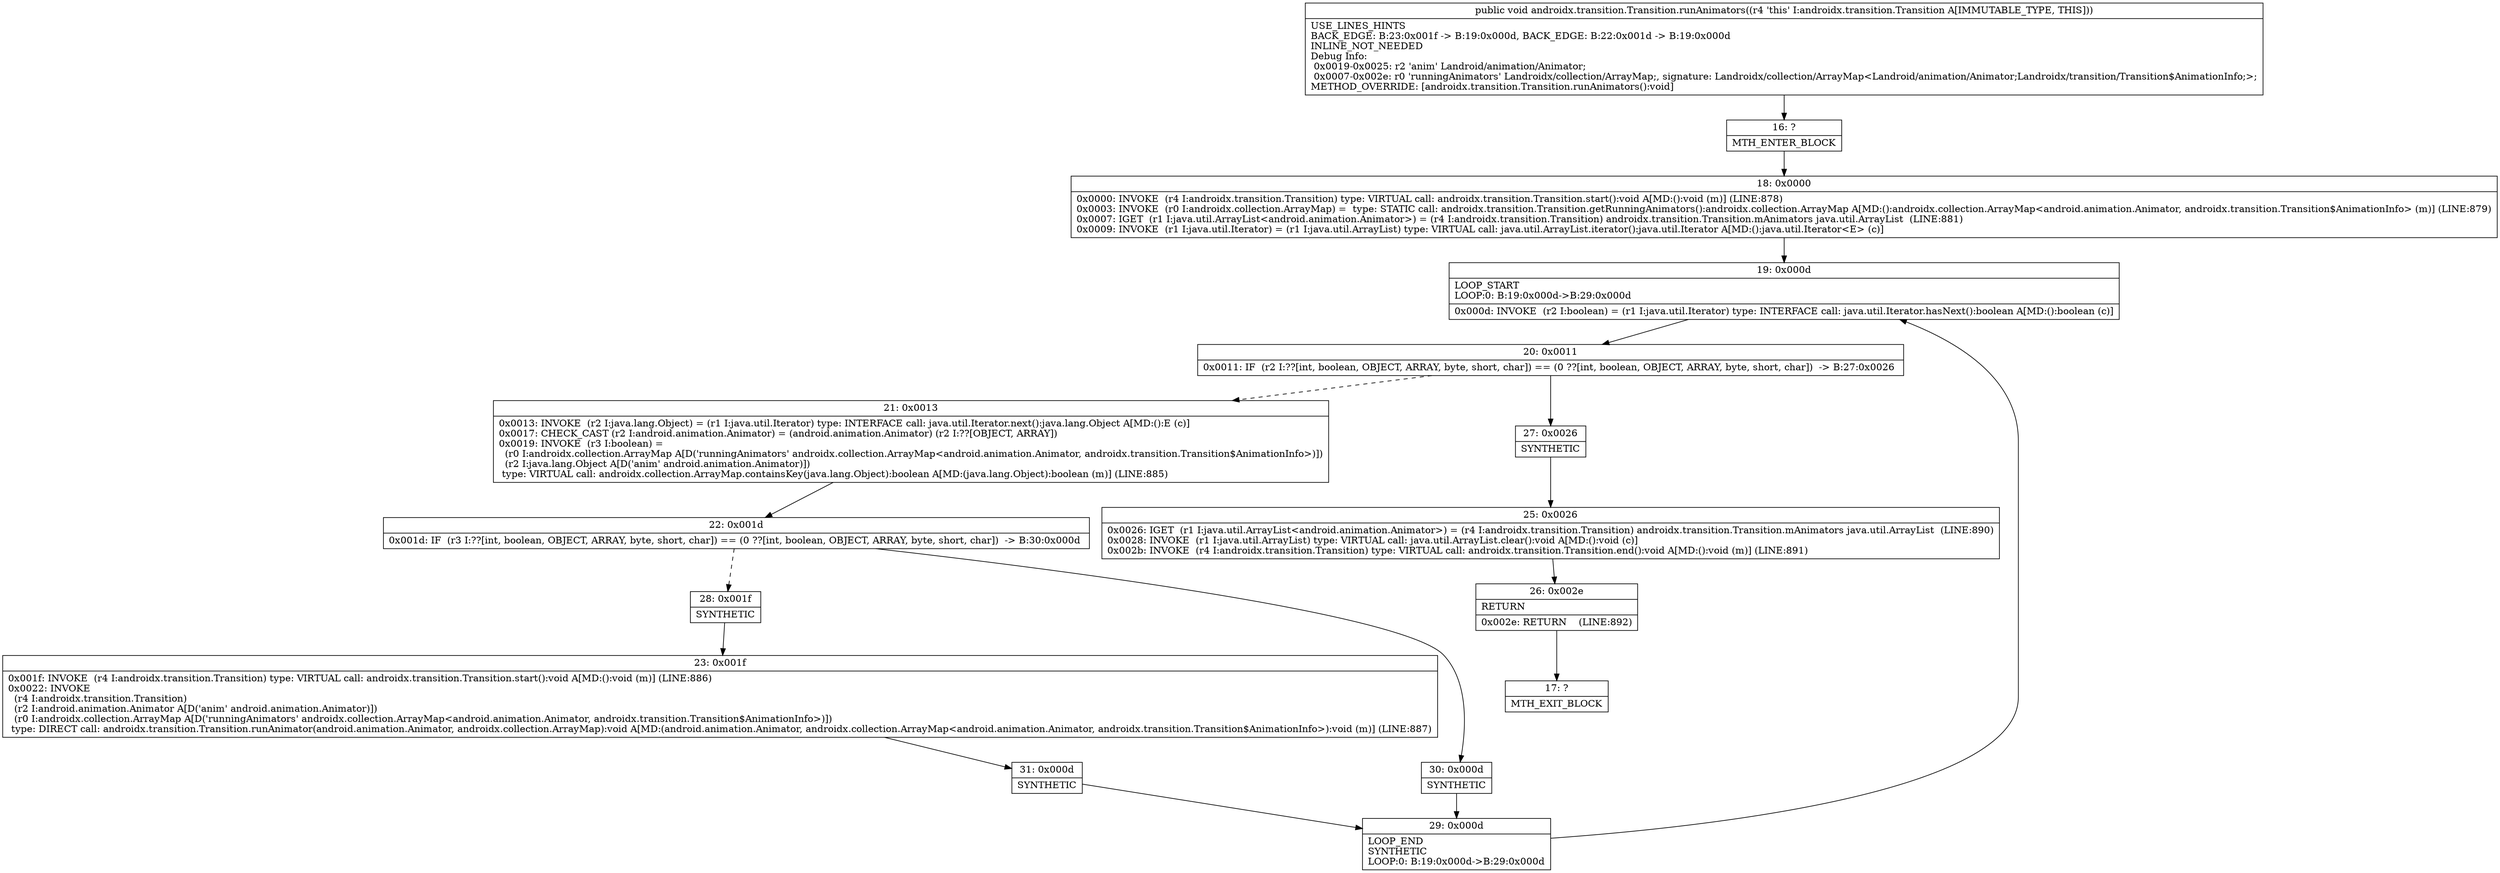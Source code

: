 digraph "CFG forandroidx.transition.Transition.runAnimators()V" {
Node_16 [shape=record,label="{16\:\ ?|MTH_ENTER_BLOCK\l}"];
Node_18 [shape=record,label="{18\:\ 0x0000|0x0000: INVOKE  (r4 I:androidx.transition.Transition) type: VIRTUAL call: androidx.transition.Transition.start():void A[MD:():void (m)] (LINE:878)\l0x0003: INVOKE  (r0 I:androidx.collection.ArrayMap) =  type: STATIC call: androidx.transition.Transition.getRunningAnimators():androidx.collection.ArrayMap A[MD:():androidx.collection.ArrayMap\<android.animation.Animator, androidx.transition.Transition$AnimationInfo\> (m)] (LINE:879)\l0x0007: IGET  (r1 I:java.util.ArrayList\<android.animation.Animator\>) = (r4 I:androidx.transition.Transition) androidx.transition.Transition.mAnimators java.util.ArrayList  (LINE:881)\l0x0009: INVOKE  (r1 I:java.util.Iterator) = (r1 I:java.util.ArrayList) type: VIRTUAL call: java.util.ArrayList.iterator():java.util.Iterator A[MD:():java.util.Iterator\<E\> (c)]\l}"];
Node_19 [shape=record,label="{19\:\ 0x000d|LOOP_START\lLOOP:0: B:19:0x000d\-\>B:29:0x000d\l|0x000d: INVOKE  (r2 I:boolean) = (r1 I:java.util.Iterator) type: INTERFACE call: java.util.Iterator.hasNext():boolean A[MD:():boolean (c)]\l}"];
Node_20 [shape=record,label="{20\:\ 0x0011|0x0011: IF  (r2 I:??[int, boolean, OBJECT, ARRAY, byte, short, char]) == (0 ??[int, boolean, OBJECT, ARRAY, byte, short, char])  \-\> B:27:0x0026 \l}"];
Node_21 [shape=record,label="{21\:\ 0x0013|0x0013: INVOKE  (r2 I:java.lang.Object) = (r1 I:java.util.Iterator) type: INTERFACE call: java.util.Iterator.next():java.lang.Object A[MD:():E (c)]\l0x0017: CHECK_CAST (r2 I:android.animation.Animator) = (android.animation.Animator) (r2 I:??[OBJECT, ARRAY]) \l0x0019: INVOKE  (r3 I:boolean) = \l  (r0 I:androidx.collection.ArrayMap A[D('runningAnimators' androidx.collection.ArrayMap\<android.animation.Animator, androidx.transition.Transition$AnimationInfo\>)])\l  (r2 I:java.lang.Object A[D('anim' android.animation.Animator)])\l type: VIRTUAL call: androidx.collection.ArrayMap.containsKey(java.lang.Object):boolean A[MD:(java.lang.Object):boolean (m)] (LINE:885)\l}"];
Node_22 [shape=record,label="{22\:\ 0x001d|0x001d: IF  (r3 I:??[int, boolean, OBJECT, ARRAY, byte, short, char]) == (0 ??[int, boolean, OBJECT, ARRAY, byte, short, char])  \-\> B:30:0x000d \l}"];
Node_28 [shape=record,label="{28\:\ 0x001f|SYNTHETIC\l}"];
Node_23 [shape=record,label="{23\:\ 0x001f|0x001f: INVOKE  (r4 I:androidx.transition.Transition) type: VIRTUAL call: androidx.transition.Transition.start():void A[MD:():void (m)] (LINE:886)\l0x0022: INVOKE  \l  (r4 I:androidx.transition.Transition)\l  (r2 I:android.animation.Animator A[D('anim' android.animation.Animator)])\l  (r0 I:androidx.collection.ArrayMap A[D('runningAnimators' androidx.collection.ArrayMap\<android.animation.Animator, androidx.transition.Transition$AnimationInfo\>)])\l type: DIRECT call: androidx.transition.Transition.runAnimator(android.animation.Animator, androidx.collection.ArrayMap):void A[MD:(android.animation.Animator, androidx.collection.ArrayMap\<android.animation.Animator, androidx.transition.Transition$AnimationInfo\>):void (m)] (LINE:887)\l}"];
Node_31 [shape=record,label="{31\:\ 0x000d|SYNTHETIC\l}"];
Node_29 [shape=record,label="{29\:\ 0x000d|LOOP_END\lSYNTHETIC\lLOOP:0: B:19:0x000d\-\>B:29:0x000d\l}"];
Node_30 [shape=record,label="{30\:\ 0x000d|SYNTHETIC\l}"];
Node_27 [shape=record,label="{27\:\ 0x0026|SYNTHETIC\l}"];
Node_25 [shape=record,label="{25\:\ 0x0026|0x0026: IGET  (r1 I:java.util.ArrayList\<android.animation.Animator\>) = (r4 I:androidx.transition.Transition) androidx.transition.Transition.mAnimators java.util.ArrayList  (LINE:890)\l0x0028: INVOKE  (r1 I:java.util.ArrayList) type: VIRTUAL call: java.util.ArrayList.clear():void A[MD:():void (c)]\l0x002b: INVOKE  (r4 I:androidx.transition.Transition) type: VIRTUAL call: androidx.transition.Transition.end():void A[MD:():void (m)] (LINE:891)\l}"];
Node_26 [shape=record,label="{26\:\ 0x002e|RETURN\l|0x002e: RETURN    (LINE:892)\l}"];
Node_17 [shape=record,label="{17\:\ ?|MTH_EXIT_BLOCK\l}"];
MethodNode[shape=record,label="{public void androidx.transition.Transition.runAnimators((r4 'this' I:androidx.transition.Transition A[IMMUTABLE_TYPE, THIS]))  | USE_LINES_HINTS\lBACK_EDGE: B:23:0x001f \-\> B:19:0x000d, BACK_EDGE: B:22:0x001d \-\> B:19:0x000d\lINLINE_NOT_NEEDED\lDebug Info:\l  0x0019\-0x0025: r2 'anim' Landroid\/animation\/Animator;\l  0x0007\-0x002e: r0 'runningAnimators' Landroidx\/collection\/ArrayMap;, signature: Landroidx\/collection\/ArrayMap\<Landroid\/animation\/Animator;Landroidx\/transition\/Transition$AnimationInfo;\>;\lMETHOD_OVERRIDE: [androidx.transition.Transition.runAnimators():void]\l}"];
MethodNode -> Node_16;Node_16 -> Node_18;
Node_18 -> Node_19;
Node_19 -> Node_20;
Node_20 -> Node_21[style=dashed];
Node_20 -> Node_27;
Node_21 -> Node_22;
Node_22 -> Node_28[style=dashed];
Node_22 -> Node_30;
Node_28 -> Node_23;
Node_23 -> Node_31;
Node_31 -> Node_29;
Node_29 -> Node_19;
Node_30 -> Node_29;
Node_27 -> Node_25;
Node_25 -> Node_26;
Node_26 -> Node_17;
}

